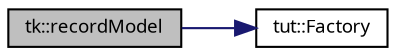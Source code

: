 digraph "tk::recordModel"
{
 // INTERACTIVE_SVG=YES
  bgcolor="transparent";
  edge [fontname="sans-serif",fontsize="9",labelfontname="sans-serif",labelfontsize="9"];
  node [fontname="sans-serif",fontsize="9",shape=record];
  rankdir="LR";
  Node1 [label="tk::recordModel",height=0.2,width=0.4,color="black", fillcolor="grey75", style="filled", fontcolor="black"];
  Node1 -> Node2 [color="midnightblue",fontsize="9",style="solid",fontname="sans-serif"];
  Node2 [label="tut::Factory",height=0.2,width=0.4,color="black",URL="$namespacetut.html#aee6d9f355bfc979bac6fea8bf2649ee8",tooltip="Define test group. "];
}
